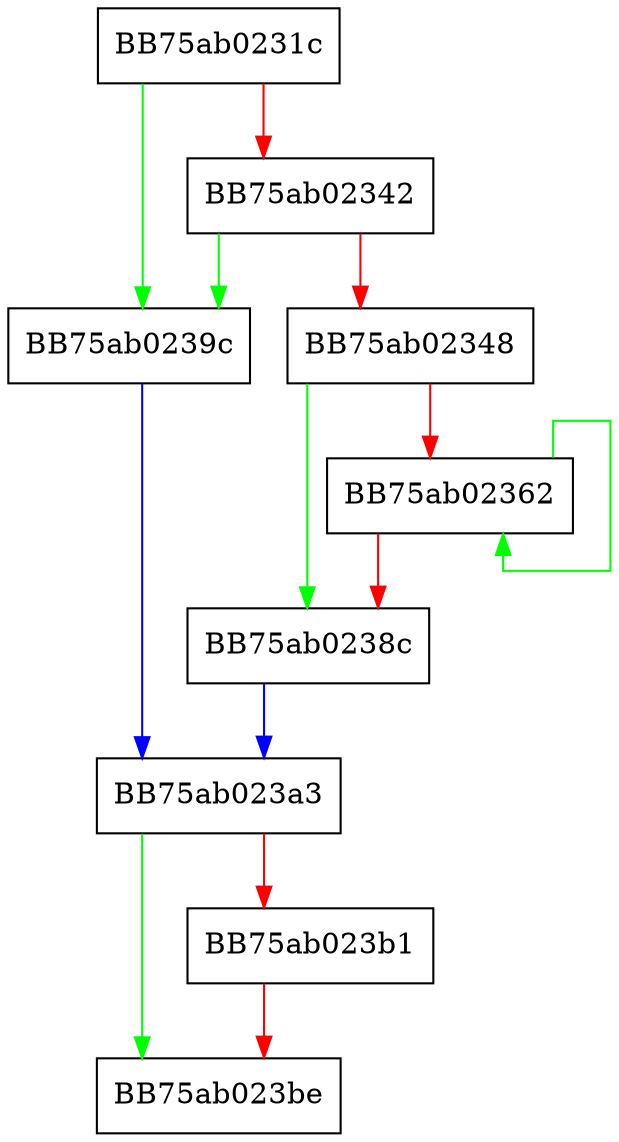 digraph collectvalidlines {
  node [shape="box"];
  graph [splines=ortho];
  BB75ab0231c -> BB75ab0239c [color="green"];
  BB75ab0231c -> BB75ab02342 [color="red"];
  BB75ab02342 -> BB75ab0239c [color="green"];
  BB75ab02342 -> BB75ab02348 [color="red"];
  BB75ab02348 -> BB75ab0238c [color="green"];
  BB75ab02348 -> BB75ab02362 [color="red"];
  BB75ab02362 -> BB75ab02362 [color="green"];
  BB75ab02362 -> BB75ab0238c [color="red"];
  BB75ab0238c -> BB75ab023a3 [color="blue"];
  BB75ab0239c -> BB75ab023a3 [color="blue"];
  BB75ab023a3 -> BB75ab023be [color="green"];
  BB75ab023a3 -> BB75ab023b1 [color="red"];
  BB75ab023b1 -> BB75ab023be [color="red"];
}